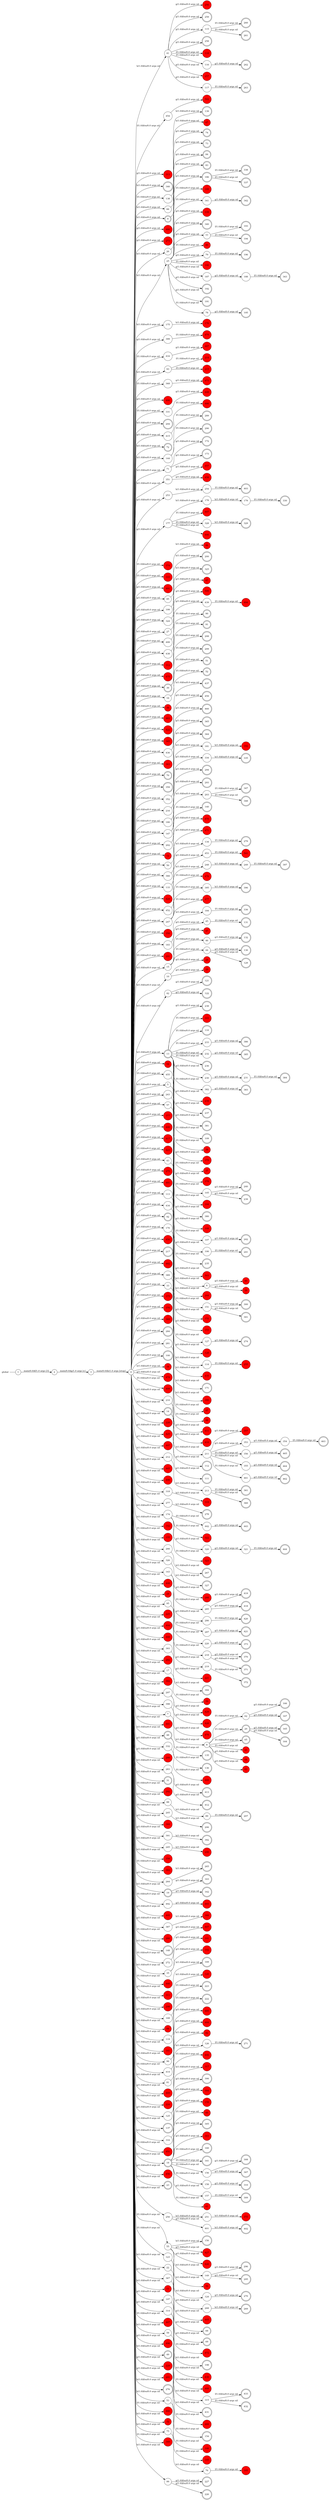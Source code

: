 digraph global {
	rankdir="LR";
	n_0 [label="global", shape="plaintext"];
	n_1 [id="502", shape=circle, label="502", fillcolor="#FF0000FF", style=filled];
	n_2 [id="163", shape=doublecircle, label="163"];
	n_3 [id="288", shape=circle, label="288", fillcolor="#FF0000FF", style=filled];
	n_4 [id="41", shape=circle, label="41"];
	n_5 [id="454", shape=circle, label="454"];
	n_6 [id="154", shape=doublecircle, label="154"];
	n_7 [id="313", shape=circle, label="313", fillcolor="#FF0000FF", style=filled];
	n_8 [id="346", shape=doublecircle, label="346"];
	n_9 [id="244", shape=circle, label="244", fillcolor="#FF0000FF", style=filled];
	n_10 [id="186", shape=doublecircle, label="186"];
	n_11 [id="138", shape=circle, label="138"];
	n_12 [id="227", shape=doublecircle, label="227"];
	n_13 [id="165", shape=doublecircle, label="165"];
	n_14 [id="66", shape=circle, label="66"];
	n_15 [id="9", shape=doublecircle, label="9"];
	n_16 [id="361", shape=doublecircle, label="361"];
	n_17 [id="480", shape=circle, label="480", fillcolor="#FF0000FF", style=filled];
	n_18 [id="263", shape=doublecircle, label="263"];
	n_19 [id="130", shape=doublecircle, label="130"];
	n_20 [id="273", shape=circle, label="273", fillcolor="#FF0000FF", style=filled];
	n_21 [id="26", shape=circle, label="26"];
	n_22 [id="439", shape=circle, label="439"];
	n_23 [id="40", shape=circle, label="40", fillcolor="#FF0000FF", style=filled];
	n_24 [id="231", shape=circle, label="231"];
	n_25 [id="193", shape=doublecircle, label="193"];
	n_26 [id="25", shape=circle, label="25"];
	n_27 [id="390", shape=circle, label="390", fillcolor="#FF0000FF", style=filled];
	n_28 [id="175", shape=circle, label="175"];
	n_29 [id="238", shape=doublecircle, label="238"];
	n_30 [id="399", shape=circle, label="399"];
	n_31 [id="150", shape=doublecircle, label="150"];
	n_32 [id="416", shape=circle, label="416"];
	n_33 [id="289", shape=doublecircle, label="289"];
	n_34 [id="93", shape=circle, label="93"];
	n_35 [id="271", shape=doublecircle, label="271"];
	n_36 [id="189", shape=circle, label="189", fillcolor="#FF0000FF", style=filled];
	n_37 [id="256", shape=circle, label="256", fillcolor="#FF0000FF", style=filled];
	n_38 [id="129", shape=doublecircle, label="129"];
	n_39 [id="368", shape=circle, label="368"];
	n_40 [id="430", shape=circle, label="430", fillcolor="#FF0000FF", style=filled];
	n_41 [id="490", shape=circle, label="490", fillcolor="#FF0000FF", style=filled];
	n_42 [id="203", shape=circle, label="203"];
	n_43 [id="331", shape=circle, label="331"];
	n_44 [id="204", shape=doublecircle, label="204"];
	n_45 [id="178", shape=circle, label="178"];
	n_46 [id="462", shape=doublecircle, label="462"];
	n_47 [id="343", shape=doublecircle, label="343"];
	n_48 [id="90", shape=doublecircle, label="90"];
	n_49 [id="91", shape=doublecircle, label="91"];
	n_50 [id="415", shape=circle, label="415"];
	n_51 [id="306", shape=doublecircle, label="306"];
	n_52 [id="457", shape=circle, label="457", fillcolor="#FF0000FF", style=filled];
	n_53 [id="72", shape=doublecircle, label="72"];
	n_54 [id="402", shape=doublecircle, label="402"];
	n_55 [id="144", shape=circle, label="144"];
	n_56 [id="260", shape=doublecircle, label="260"];
	n_57 [id="198", shape=doublecircle, label="198"];
	n_58 [id="71", shape=circle, label="71"];
	n_59 [id="351", shape=circle, label="351"];
	n_60 [id="327", shape=doublecircle, label="327"];
	n_61 [id="259", shape=doublecircle, label="259"];
	n_62 [id="115", shape=circle, label="115"];
	n_63 [id="285", shape=circle, label="285"];
	n_64 [id="357", shape=circle, label="357", fillcolor="#FF0000FF", style=filled];
	n_65 [id="296", shape=doublecircle, label="296"];
	n_66 [id="370", shape=doublecircle, label="370"];
	n_67 [id="253", shape=circle, label="253"];
	n_68 [id="135", shape=doublecircle, label="135"];
	n_69 [id="464", shape=doublecircle, label="464"];
	n_70 [id="453", shape=circle, label="453"];
	n_71 [id="353", shape=circle, label="353"];
	n_72 [id="177", shape=circle, label="177"];
	n_73 [id="374", shape=circle, label="374", fillcolor="#FF0000FF", style=filled];
	n_74 [id="341", shape=circle, label="341"];
	n_75 [id="241", shape=doublecircle, label="241"];
	n_76 [id="333", shape=circle, label="333", fillcolor="#FF0000FF", style=filled];
	n_77 [id="491", shape=circle, label="491", fillcolor="#FF0000FF", style=filled];
	n_78 [id="45", shape=circle, label="45"];
	n_79 [id="85", shape=circle, label="85"];
	n_80 [id="47", shape=circle, label="47", fillcolor="#FF0000FF", style=filled];
	n_81 [id="411", shape=circle, label="411", fillcolor="#FF0000FF", style=filled];
	n_82 [id="214", shape=circle, label="214", fillcolor="#FF0000FF", style=filled];
	n_83 [id="199", shape=circle, label="199"];
	n_84 [id="294", shape=doublecircle, label="294"];
	n_85 [id="103", shape=circle, label="103", fillcolor="#FF0000FF", style=filled];
	n_86 [id="449", shape=circle, label="449", fillcolor="#FF0000FF", style=filled];
	n_87 [id="110", shape=doublecircle, label="110"];
	n_88 [id="132", shape=doublecircle, label="132"];
	n_89 [id="324", shape=circle, label="324"];
	n_90 [id="321", shape=circle, label="321"];
	n_91 [id="488", shape=circle, label="488", fillcolor="#FF0000FF", style=filled];
	n_92 [id="251", shape=circle, label="251"];
	n_93 [id="27", shape=circle, label="27"];
	n_94 [id="339", shape=circle, label="339", fillcolor="#FF0000FF", style=filled];
	n_95 [id="89", shape=circle, label="89"];
	n_96 [id="76", shape=circle, label="76"];
	n_97 [id="499", shape=circle, label="499"];
	n_98 [id="438", shape=circle, label="438"];
	n_99 [id="304", shape=circle, label="304", fillcolor="#FF0000FF", style=filled];
	n_100 [id="112", shape=doublecircle, label="112"];
	n_101 [id="459", shape=doublecircle, label="459"];
	n_102 [id="312", shape=circle, label="312", fillcolor="#FF0000FF", style=filled];
	n_103 [id="340", shape=doublecircle, label="340"];
	n_104 [id="460", shape=doublecircle, label="460"];
	n_105 [id="475", shape=circle, label="475", fillcolor="#FF0000FF", style=filled];
	n_106 [id="336", shape=doublecircle, label="336"];
	n_107 [id="62", shape=circle, label="62"];
	n_108 [id="30", shape=doublecircle, label="30"];
	n_109 [id="16", shape=circle, label="16"];
	n_110 [id="196", shape=doublecircle, label="196"];
	n_111 [id="463", shape=doublecircle, label="463"];
	n_112 [id="36", shape=circle, label="36", fillcolor="#FF0000FF", style=filled];
	n_113 [id="220", shape=circle, label="220"];
	n_114 [id="483", shape=circle, label="483", fillcolor="#FF0000FF", style=filled];
	n_115 [id="396", shape=doublecircle, label="396"];
	n_116 [id="246", shape=circle, label="246", fillcolor="#FF0000FF", style=filled];
	n_117 [id="233", shape=circle, label="233"];
	n_118 [id="422", shape=circle, label="422", fillcolor="#FF0000FF", style=filled];
	n_119 [id="345", shape=circle, label="345", fillcolor="#FF0000FF", style=filled];
	n_120 [id="436", shape=circle, label="436"];
	n_121 [id="388", shape=circle, label="388", fillcolor="#FF0000FF", style=filled];
	n_122 [id="136", shape=doublecircle, label="136"];
	n_123 [id="84", shape=doublecircle, label="84"];
	n_124 [id="4", shape=circle, label="4"];
	n_125 [id="363", shape=circle, label="363", fillcolor="#FF0000FF", style=filled];
	n_126 [id="232", shape=circle, label="232"];
	n_127 [id="218", shape=circle, label="218"];
	n_128 [id="258", shape=doublecircle, label="258"];
	n_129 [id="386", shape=doublecircle, label="386"];
	n_130 [id="236", shape=doublecircle, label="236"];
	n_131 [id="70", shape=doublecircle, label="70"];
	n_132 [id="315", shape=circle, label="315"];
	n_133 [id="230", shape=circle, label="230"];
	n_134 [id="182", shape=circle, label="182", fillcolor="#FF0000FF", style=filled];
	n_135 [id="269", shape=doublecircle, label="269"];
	n_136 [id="359", shape=doublecircle, label="359"];
	n_137 [id="382", shape=circle, label="382"];
	n_138 [id="352", shape=circle, label="352"];
	n_139 [id="3", shape=circle, label="3"];
	n_140 [id="255", shape=circle, label="255", fillcolor="#FF0000FF", style=filled];
	n_141 [id="216", shape=circle, label="216"];
	n_142 [id="180", shape=circle, label="180"];
	n_143 [id="401", shape=circle, label="401"];
	n_144 [id="147", shape=circle, label="147"];
	n_145 [id="427", shape=circle, label="427", fillcolor="#FF0000FF", style=filled];
	n_146 [id="308", shape=doublecircle, label="308"];
	n_147 [id="202", shape=circle, label="202"];
	n_148 [id="12", shape=circle, label="12", fillcolor="#FF0000FF", style=filled];
	n_149 [id="46", shape=circle, label="46"];
	n_150 [id="426", shape=circle, label="426", fillcolor="#FF0000FF", style=filled];
	n_151 [id="371", shape=doublecircle, label="371"];
	n_152 [id="50", shape=circle, label="50"];
	n_153 [id="342", shape=doublecircle, label="342"];
	n_154 [id="206", shape=doublecircle, label="206"];
	n_155 [id="366", shape=circle, label="366"];
	n_156 [id="442", shape=circle, label="442"];
	n_157 [id="133", shape=circle, label="133"];
	n_158 [id="424", shape=circle, label="424", fillcolor="#FF0000FF", style=filled];
	n_159 [id="322", shape=circle, label="322", fillcolor="#FF0000FF", style=filled];
	n_160 [id="261", shape=doublecircle, label="261"];
	n_161 [id="234", shape=circle, label="234", fillcolor="#FF0000FF", style=filled];
	n_162 [id="452", shape=circle, label="452"];
	n_163 [id="247", shape=circle, label="247"];
	n_164 [id="169", shape=doublecircle, label="169"];
	n_165 [id="356", shape=circle, label="356"];
	n_166 [id="20", shape=doublecircle, label="20"];
	n_167 [id="458", shape=circle, label="458", fillcolor="#FF0000FF", style=filled];
	n_168 [id="350", shape=circle, label="350", fillcolor="#FF0000FF", style=filled];
	n_169 [id="183", shape=circle, label="183"];
	n_170 [id="65", shape=doublecircle, label="65"];
	n_171 [id="146", shape=circle, label="146", fillcolor="#FF0000FF", style=filled];
	n_172 [id="2", shape=circle, label="2"];
	n_173 [id="252", shape=circle, label="252", fillcolor="#FF0000FF", style=filled];
	n_174 [id="77", shape=circle, label="77"];
	n_175 [id="159", shape=circle, label="159", fillcolor="#FF0000FF", style=filled];
	n_176 [id="291", shape=circle, label="291", fillcolor="#FF0000FF", style=filled];
	n_177 [id="60", shape=circle, label="60", fillcolor="#FF0000FF", style=filled];
	n_178 [id="80", shape=circle, label="80", fillcolor="#FF0000FF", style=filled];
	n_179 [id="15", shape=circle, label="15"];
	n_180 [id="79", shape=circle, label="79"];
	n_181 [id="101", shape=circle, label="101", fillcolor="#FF0000FF", style=filled];
	n_182 [id="10", shape=circle, label="10"];
	n_183 [id="42", shape=circle, label="42"];
	n_184 [id="13", shape=doublecircle, label="13"];
	n_185 [id="54", shape=circle, label="54", fillcolor="#FF0000FF", style=filled];
	n_186 [id="279", shape=doublecircle, label="279"];
	n_187 [id="455", shape=circle, label="455"];
	n_188 [id="5", shape=circle, label="5"];
	n_189 [id="243", shape=circle, label="243"];
	n_190 [id="57", shape=circle, label="57"];
	n_191 [id="377", shape=circle, label="377", fillcolor="#FF0000FF", style=filled];
	n_192 [id="145", shape=circle, label="145", fillcolor="#FF0000FF", style=filled];
	n_193 [id="208", shape=doublecircle, label="208"];
	n_194 [id="274", shape=doublecircle, label="274"];
	n_195 [id="176", shape=circle, label="176", fillcolor="#FF0000FF", style=filled];
	n_196 [id="237", shape=doublecircle, label="237"];
	n_197 [id="140", shape=doublecircle, label="140"];
	n_198 [id="240", shape=doublecircle, label="240"];
	n_199 [id="400", shape=circle, label="400", fillcolor="#FF0000FF", style=filled];
	n_200 [id="417", shape=circle, label="417", fillcolor="#FF0000FF", style=filled];
	n_201 [id="335", shape=doublecircle, label="335"];
	n_202 [id="102", shape=circle, label="102", fillcolor="#FF0000FF", style=filled];
	n_203 [id="423", shape=circle, label="423", fillcolor="#FF0000FF", style=filled];
	n_204 [id="21", shape=circle, label="21", fillcolor="#FF0000FF", style=filled];
	n_205 [id="43", shape=circle, label="43"];
	n_206 [id="275", shape=circle, label="275", fillcolor="#FF0000FF", style=filled];
	n_207 [id="419", shape=doublecircle, label="419"];
	n_208 [id="242", shape=doublecircle, label="242"];
	n_209 [id="481", shape=circle, label="481", fillcolor="#FF0000FF", style=filled];
	n_210 [id="131", shape=doublecircle, label="131"];
	n_211 [id="64", shape=circle, label="64", fillcolor="#FF0000FF", style=filled];
	n_212 [id="286", shape=circle, label="286"];
	n_213 [id="338", shape=doublecircle, label="338"];
	n_214 [id="127", shape=circle, label="127"];
	n_215 [id="113", shape=circle, label="113"];
	n_216 [id="434", shape=circle, label="434"];
	n_217 [id="365", shape=doublecircle, label="365"];
	n_218 [id="347", shape=doublecircle, label="347"];
	n_219 [id="92", shape=doublecircle, label="92"];
	n_220 [id="485", shape=circle, label="485", fillcolor="#FF0000FF", style=filled];
	n_221 [id="413", shape=doublecircle, label="413"];
	n_222 [id="310", shape=doublecircle, label="310"];
	n_223 [id="267", shape=doublecircle, label="267"];
	n_224 [id="166", shape=doublecircle, label="166"];
	n_225 [id="39", shape=circle, label="39", fillcolor="#FF0000FF", style=filled];
	n_226 [id="447", shape=circle, label="447", fillcolor="#FF0000FF", style=filled];
	n_227 [id="381", shape=doublecircle, label="381"];
	n_228 [id="170", shape=circle, label="170"];
	n_229 [id="67", shape=circle, label="67", fillcolor="#FF0000FF", style=filled];
	n_230 [id="472", shape=circle, label="472", fillcolor="#FF0000FF", style=filled];
	n_231 [id="450", shape=circle, label="450", fillcolor="#FF0000FF", style=filled];
	n_232 [id="217", shape=doublecircle, label="217"];
	n_233 [id="121", shape=doublecircle, label="121"];
	n_234 [id="482", shape=circle, label="482", fillcolor="#FF0000FF", style=filled];
	n_235 [id="389", shape=circle, label="389"];
	n_236 [id="354", shape=circle, label="354"];
	n_237 [id="407", shape=circle, label="407", fillcolor="#FF0000FF", style=filled];
	n_238 [id="190", shape=circle, label="190", fillcolor="#FF0000FF", style=filled];
	n_239 [id="162", shape=doublecircle, label="162"];
	n_240 [id="33", shape=circle, label="33"];
	n_241 [id="375", shape=circle, label="375", fillcolor="#FF0000FF", style=filled];
	n_242 [id="83", shape=doublecircle, label="83"];
	n_243 [id="435", shape=circle, label="435", fillcolor="#FF0000FF", style=filled];
	n_244 [id="223", shape=doublecircle, label="223"];
	n_245 [id="97", shape=circle, label="97", fillcolor="#FF0000FF", style=filled];
	n_246 [id="376", shape=circle, label="376", fillcolor="#FF0000FF", style=filled];
	n_247 [id="369", shape=circle, label="369", fillcolor="#FF0000FF", style=filled];
	n_248 [id="219", shape=circle, label="219"];
	n_249 [id="195", shape=doublecircle, label="195"];
	n_250 [id="109", shape=doublecircle, label="109"];
	n_251 [id="82", shape=circle, label="82", fillcolor="#FF0000FF", style=filled];
	n_252 [id="360", shape=doublecircle, label="360"];
	n_253 [id="284", shape=doublecircle, label="284"];
	n_254 [id="281", shape=circle, label="281"];
	n_255 [id="114", shape=circle, label="114"];
	n_256 [id="100", shape=doublecircle, label="100"];
	n_257 [id="34", shape=circle, label="34", fillcolor="#FF0000FF", style=filled];
	n_258 [id="474", shape=circle, label="474", fillcolor="#FF0000FF", style=filled];
	n_259 [id="409", shape=circle, label="409", fillcolor="#FF0000FF", style=filled];
	n_260 [id="51", shape=doublecircle, label="51"];
	n_261 [id="305", shape=doublecircle, label="305"];
	n_262 [id="210", shape=circle, label="210"];
	n_263 [id="14", shape=doublecircle, label="14"];
	n_264 [id="28", shape=circle, label="28", fillcolor="#FF0000FF", style=filled];
	n_265 [id="228", shape=circle, label="228", fillcolor="#FF0000FF", style=filled];
	n_266 [id="118", shape=circle, label="118", fillcolor="#FF0000FF", style=filled];
	n_267 [id="425", shape=circle, label="425", fillcolor="#FF0000FF", style=filled];
	n_268 [id="181", shape=circle, label="181"];
	n_269 [id="355", shape=circle, label="355"];
	n_270 [id="497", shape=circle, label="497", fillcolor="#FF0000FF", style=filled];
	n_271 [id="212", shape=circle, label="212"];
	n_272 [id="445", shape=circle, label="445", fillcolor="#FF0000FF", style=filled];
	n_273 [id="394", shape=doublecircle, label="394"];
	n_274 [id="500", shape=circle, label="500", fillcolor="#FF0000FF", style=filled];
	n_275 [id="498", shape=circle, label="498", fillcolor="#FF0000FF", style=filled];
	n_276 [id="318", shape=circle, label="318"];
	n_277 [id="120", shape=circle, label="120", fillcolor="#FF0000FF", style=filled];
	n_278 [id="412", shape=doublecircle, label="412"];
	n_279 [id="277", shape=circle, label="277"];
	n_280 [id="328", shape=circle, label="328"];
	n_281 [id="174", shape=circle, label="174"];
	n_282 [id="142", shape=circle, label="142", fillcolor="#FF0000FF", style=filled];
	n_283 [id="155", shape=circle, label="155", fillcolor="#FF0000FF", style=filled];
	n_284 [id="126", shape=circle, label="126"];
	n_285 [id="329", shape=doublecircle, label="329"];
	n_286 [id="320", shape=circle, label="320"];
	n_287 [id="303", shape=circle, label="303", fillcolor="#FF0000FF", style=filled];
	n_288 [id="266", shape=circle, label="266"];
	n_289 [id="444", shape=doublecircle, label="444"];
	n_290 [id="385", shape=doublecircle, label="385"];
	n_291 [id="326", shape=circle, label="326"];
	n_292 [id="325", shape=doublecircle, label="325"];
	n_293 [id="38", shape=circle, label="38", fillcolor="#FF0000FF", style=filled];
	n_294 [id="429", shape=circle, label="429", fillcolor="#FF0000FF", style=filled];
	n_295 [id="164", shape=doublecircle, label="164"];
	n_296 [id="139", shape=doublecircle, label="139"];
	n_297 [id="379", shape=circle, label="379", fillcolor="#FF0000FF", style=filled];
	n_298 [id="68", shape=doublecircle, label="68"];
	n_299 [id="222", shape=doublecircle, label="222"];
	n_300 [id="124", shape=circle, label="124"];
	n_301 [id="63", shape=circle, label="63", fillcolor="#FF0000FF", style=filled];
	n_302 [id="309", shape=doublecircle, label="309"];
	n_303 [id="185", shape=circle, label="185", fillcolor="#FF0000FF", style=filled];
	n_304 [id="86", shape=circle, label="86", fillcolor="#FF0000FF", style=filled];
	n_305 [id="295", shape=doublecircle, label="295"];
	n_306 [id="143", shape=circle, label="143"];
	n_307 [id="111", shape=doublecircle, label="111"];
	n_308 [id="8", shape=circle, label="8"];
	n_309 [id="408", shape=circle, label="408", fillcolor="#FF0000FF", style=filled];
	n_310 [id="239", shape=doublecircle, label="239"];
	n_311 [id="179", shape=circle, label="179"];
	n_312 [id="74", shape=doublecircle, label="74"];
	n_313 [id="248", shape=circle, label="248"];
	n_314 [id="37", shape=circle, label="37", fillcolor="#FF0000FF", style=filled];
	n_315 [id="24", shape=circle, label="24", fillcolor="#FF0000FF", style=filled];
	n_316 [id="95", shape=circle, label="95"];
	n_317 [id="225", shape=circle, label="225", fillcolor="#FF0000FF", style=filled];
	n_318 [id="404", shape=circle, label="404", fillcolor="#FF0000FF", style=filled];
	n_319 [id="468", shape=circle, label="468", fillcolor="#FF0000FF", style=filled];
	n_320 [id="172", shape=doublecircle, label="172"];
	n_321 [id="134", shape=circle, label="134"];
	n_322 [id="470", shape=circle, label="470", fillcolor="#FF0000FF", style=filled];
	n_323 [id="52", shape=doublecircle, label="52"];
	n_324 [id="503", shape=circle, label="503", fillcolor="#FF0000FF", style=filled];
	n_325 [id="476", shape=circle, label="476", fillcolor="#FF0000FF", style=filled];
	n_326 [id="393", shape=circle, label="393"];
	n_327 [id="307", shape=doublecircle, label="307"];
	n_328 [id="448", shape=circle, label="448", fillcolor="#FF0000FF", style=filled];
	n_329 [id="173", shape=doublecircle, label="173"];
	n_330 [id="282", shape=circle, label="282", fillcolor="#FF0000FF", style=filled];
	n_331 [id="17", shape=circle, label="17"];
	n_332 [id="1", shape=circle, label="1"];
	n_0 -> n_332 [arrowhead=none];
	n_333 [id="395", shape=circle, label="395"];
	n_334 [id="330", shape=doublecircle, label="330"];
	n_335 [id="268", shape=circle, label="268"];
	n_336 [id="302", shape=circle, label="302", fillcolor="#FF0000FF", style=filled];
	n_337 [id="290", shape=doublecircle, label="290"];
	n_338 [id="378", shape=circle, label="378", fillcolor="#FF0000FF", style=filled];
	n_339 [id="364", shape=doublecircle, label="364"];
	n_340 [id="297", shape=circle, label="297"];
	n_341 [id="105", shape=circle, label="105"];
	n_342 [id="398", shape=circle, label="398"];
	n_343 [id="98", shape=circle, label="98", fillcolor="#FF0000FF", style=filled];
	n_344 [id="7", shape=circle, label="7"];
	n_345 [id="441", shape=circle, label="441", fillcolor="#FF0000FF", style=filled];
	n_346 [id="348", shape=doublecircle, label="348"];
	n_347 [id="287", shape=circle, label="287"];
	n_348 [id="334", shape=circle, label="334"];
	n_349 [id="323", shape=circle, label="323", fillcolor="#FF0000FF", style=filled];
	n_350 [id="501", shape=circle, label="501", fillcolor="#FF0000FF", style=filled];
	n_351 [id="48", shape=doublecircle, label="48"];
	n_352 [id="405", shape=circle, label="405", fillcolor="#FF0000FF", style=filled];
	n_353 [id="332", shape=circle, label="332"];
	n_354 [id="262", shape=doublecircle, label="262"];
	n_355 [id="299", shape=circle, label="299", fillcolor="#FF0000FF", style=filled];
	n_356 [id="437", shape=doublecircle, label="437"];
	n_357 [id="283", shape=circle, label="283"];
	n_358 [id="31", shape=doublecircle, label="31"];
	n_359 [id="300", shape=doublecircle, label="300"];
	n_360 [id="265", shape=doublecircle, label="265"];
	n_361 [id="207", shape=doublecircle, label="207"];
	n_362 [id="292", shape=circle, label="292", fillcolor="#FF0000FF", style=filled];
	n_363 [id="249", shape=circle, label="249"];
	n_364 [id="88", shape=circle, label="88"];
	n_365 [id="205", shape=circle, label="205"];
	n_366 [id="344", shape=circle, label="344", fillcolor="#FF0000FF", style=filled];
	n_367 [id="484", shape=circle, label="484", fillcolor="#FF0000FF", style=filled];
	n_368 [id="391", shape=circle, label="391"];
	n_369 [id="116", shape=circle, label="116"];
	n_370 [id="213", shape=circle, label="213"];
	n_371 [id="373", shape=doublecircle, label="373"];
	n_372 [id="461", shape=circle, label="461"];
	n_373 [id="245", shape=circle, label="245"];
	n_374 [id="358", shape=circle, label="358", fillcolor="#FF0000FF", style=filled];
	n_375 [id="167", shape=doublecircle, label="167"];
	n_376 [id="73", shape=doublecircle, label="73"];
	n_377 [id="362", shape=circle, label="362", fillcolor="#FF0000FF", style=filled];
	n_378 [id="428", shape=circle, label="428", fillcolor="#FF0000FF", style=filled];
	n_379 [id="264", shape=circle, label="264"];
	n_380 [id="403", shape=doublecircle, label="403"];
	n_381 [id="187", shape=circle, label="187"];
	n_382 [id="104", shape=circle, label="104", fillcolor="#FF0000FF", style=filled];
	n_383 [id="192", shape=doublecircle, label="192"];
	n_384 [id="421", shape=doublecircle, label="421"];
	n_385 [id="19", shape=doublecircle, label="19"];
	n_386 [id="492", shape=circle, label="492"];
	n_387 [id="160", shape=doublecircle, label="160"];
	n_388 [id="495", shape=circle, label="495", fillcolor="#FF0000FF", style=filled];
	n_389 [id="433", shape=doublecircle, label="433"];
	n_390 [id="387", shape=circle, label="387"];
	n_391 [id="280", shape=circle, label="280", fillcolor="#FF0000FF", style=filled];
	n_392 [id="148", shape=doublecircle, label="148"];
	n_393 [id="272", shape=circle, label="272"];
	n_394 [id="6", shape=circle, label="6"];
	n_395 [id="478", shape=circle, label="478", fillcolor="#FF0000FF", style=filled];
	n_396 [id="35", shape=circle, label="35"];
	n_397 [id="440", shape=circle, label="440", fillcolor="#FF0000FF", style=filled];
	n_398 [id="431", shape=doublecircle, label="431"];
	n_399 [id="380", shape=doublecircle, label="380"];
	n_400 [id="311", shape=circle, label="311", fillcolor="#FF0000FF", style=filled];
	n_401 [id="298", shape=circle, label="298", fillcolor="#FF0000FF", style=filled];
	n_402 [id="215", shape=circle, label="215", fillcolor="#FF0000FF", style=filled];
	n_403 [id="479", shape=circle, label="479", fillcolor="#FF0000FF", style=filled];
	n_404 [id="384", shape=doublecircle, label="384"];
	n_405 [id="168", shape=circle, label="168"];
	n_406 [id="94", shape=circle, label="94", fillcolor="#FF0000FF", style=filled];
	n_407 [id="487", shape=circle, label="487", fillcolor="#FF0000FF", style=filled];
	n_408 [id="69", shape=doublecircle, label="69"];
	n_409 [id="59", shape=circle, label="59", fillcolor="#FF0000FF", style=filled];
	n_410 [id="221", shape=circle, label="221", fillcolor="#FF0000FF", style=filled];
	n_411 [id="161", shape=doublecircle, label="161"];
	n_412 [id="119", shape=circle, label="119"];
	n_413 [id="184", shape=circle, label="184"];
	n_414 [id="392", shape=doublecircle, label="392"];
	n_415 [id="254", shape=circle, label="254"];
	n_416 [id="141", shape=circle, label="141", fillcolor="#FF0000FF", style=filled];
	n_417 [id="156", shape=circle, label="156"];
	n_418 [id="194", shape=doublecircle, label="194"];
	n_419 [id="96", shape=circle, label="96"];
	n_420 [id="414", shape=circle, label="414"];
	n_421 [id="432", shape=doublecircle, label="432"];
	n_422 [id="257", shape=circle, label="257", fillcolor="#FF0000FF", style=filled];
	n_423 [id="81", shape=circle, label="81"];
	n_424 [id="87", shape=circle, label="87", fillcolor="#FF0000FF", style=filled];
	n_425 [id="301", shape=doublecircle, label="301"];
	n_426 [id="469", shape=circle, label="469", fillcolor="#FF0000FF", style=filled];
	n_427 [id="278", shape=doublecircle, label="278"];
	n_428 [id="117", shape=circle, label="117"];
	n_429 [id="224", shape=circle, label="224", fillcolor="#FF0000FF", style=filled];
	n_430 [id="209", shape=doublecircle, label="209"];
	n_431 [id="125", shape=circle, label="125"];
	n_432 [id="418", shape=doublecircle, label="418"];
	n_433 [id="137", shape=doublecircle, label="137"];
	n_434 [id="316", shape=circle, label="316"];
	n_435 [id="191", shape=doublecircle, label="191"];
	n_436 [id="451", shape=circle, label="451", fillcolor="#FF0000FF", style=filled];
	n_437 [id="18", shape=doublecircle, label="18"];
	n_438 [id="446", shape=circle, label="446", fillcolor="#FF0000FF", style=filled];
	n_439 [id="108", shape=circle, label="108", fillcolor="#FF0000FF", style=filled];
	n_440 [id="456", shape=circle, label="456", fillcolor="#FF0000FF", style=filled];
	n_441 [id="188", shape=circle, label="188"];
	n_442 [id="23", shape=doublecircle, label="23"];
	n_443 [id="270", shape=doublecircle, label="270"];
	n_444 [id="250", shape=circle, label="250"];
	n_445 [id="372", shape=doublecircle, label="372"];
	n_446 [id="317", shape=circle, label="317", fillcolor="#FF0000FF", style=filled];
	n_447 [id="55", shape=circle, label="55"];
	n_448 [id="123", shape=circle, label="123"];
	n_449 [id="319", shape=circle, label="319", fillcolor="#FF0000FF", style=filled];
	n_450 [id="22", shape=circle, label="22"];
	n_451 [id="367", shape=circle, label="367"];
	n_452 [id="493", shape=circle, label="493", fillcolor="#FF0000FF", style=filled];
	n_453 [id="397", shape=doublecircle, label="397"];
	n_454 [id="11", shape=circle, label="11", fillcolor="#FF0000FF", style=filled];
	n_455 [id="107", shape=circle, label="107"];
	n_456 [id="489", shape=circle, label="489", fillcolor="#FF0000FF", style=filled];
	n_457 [id="197", shape=circle, label="197"];
	n_458 [id="78", shape=circle, label="78"];
	n_459 [id="473", shape=circle, label="473", fillcolor="#FF0000FF", style=filled];
	n_460 [id="314", shape=circle, label="314"];
	n_461 [id="149", shape=circle, label="149"];
	n_462 [id="211", shape=circle, label="211"];
	n_463 [id="128", shape=circle, label="128", fillcolor="#FF0000FF", style=filled];
	n_464 [id="467", shape=circle, label="467", fillcolor="#FF0000FF", style=filled];
	n_465 [id="443", shape=doublecircle, label="443"];
	n_466 [id="293", shape=doublecircle, label="293"];
	n_467 [id="122", shape=doublecircle, label="122"];
	n_468 [id="158", shape=circle, label="158"];
	n_469 [id="151", shape=circle, label="151"];
	n_470 [id="58", shape=circle, label="58"];
	n_471 [id="106", shape=circle, label="106"];
	n_472 [id="496", shape=circle, label="496", fillcolor="#FF0000FF", style=filled];
	n_473 [id="49", shape=doublecircle, label="49"];
	n_474 [id="410", shape=circle, label="410", fillcolor="#FF0000FF", style=filled];
	n_475 [id="44", shape=circle, label="44"];
	n_476 [id="229", shape=circle, label="229", fillcolor="#FF0000FF", style=filled];
	n_477 [id="383", shape=doublecircle, label="383"];
	n_478 [id="201", shape=circle, label="201", fillcolor="#FF0000FF", style=filled];
	n_479 [id="171", shape=doublecircle, label="171"];
	n_480 [id="152", shape=circle, label="152", fillcolor="#FF0000FF", style=filled];
	n_481 [id="406", shape=circle, label="406", fillcolor="#FF0000FF", style=filled];
	n_482 [id="420", shape=doublecircle, label="420"];
	n_483 [id="276", shape=doublecircle, label="276"];
	n_484 [id="53", shape=circle, label="53"];
	n_485 [id="337", shape=doublecircle, label="337"];
	n_486 [id="200", shape=doublecircle, label="200"];
	n_487 [id="466", shape=circle, label="466", fillcolor="#FF0000FF", style=filled];
	n_488 [id="32", shape=circle, label="32", fillcolor="#FF0000FF", style=filled];
	n_489 [id="465", shape=doublecircle, label="465"];
	n_490 [id="75", shape=circle, label="75"];
	n_491 [id="494", shape=circle, label="494", fillcolor="#FF0000FF", style=filled];
	n_492 [id="157", shape=circle, label="157"];
	n_493 [id="349", shape=circle, label="349", fillcolor="#FF0000FF", style=filled];
	n_494 [id="477", shape=circle, label="477", fillcolor="#FF0000FF", style=filled];
	n_495 [id="153", shape=circle, label="153", fillcolor="#FF0000FF", style=filled];
	n_496 [id="99", shape=circle, label="99"];
	n_497 [id="61", shape=circle, label="61", fillcolor="#FF0000FF", style=filled];
	n_498 [id="56", shape=circle, label="56", fillcolor="#FF0000FF", style=filled];
	n_499 [id="471", shape=circle, label="471", fillcolor="#FF0000FF", style=filled];
	n_500 [id="29", shape=circle, label="29", fillcolor="#FF0000FF", style=filled];
	n_501 [id="486", shape=circle, label="486", fillcolor="#FF0000FF", style=filled];
	n_502 [id="235", shape=doublecircle, label="235"];
	n_503 [id="226", shape=doublecircle, label="226"];

	n_124 -> n_355 [id="[$e|297]", label="g/1.0Δfoo/0.0 args nil"];
	n_183 -> n_233 [id="[$e|119]", label="g/1.0Δfoo/0.0 args nil"];
	n_124 -> n_326 [id="[$e|391]", label="g/1.0Δfoo/0.0 args nil"];
	n_316 -> n_248 [id="[$e|217]", label="g/1.0Δfoo/0.0 args nil"];
	n_58 -> n_329 [id="[$e|171]", label="g/1.0Δfoo/0.0 args nil"];
	n_124 -> n_319 [id="[$e|466]", label="g/1.0Δfoo/0.0 args nil"];
	n_4 -> n_369 [id="[$e|114]", label="f/1.0Δfoo/0.0 args nil"];
	n_182 -> n_500 [id="[$e|27]", label="g/1.0Δfoo/0.0 args nil"];
	n_184 -> n_126 [id="[$e|230]", label="f/1.0Δfoo/0.0 args nil"];
	n_124 -> n_478 [id="[$e|199]", label="g/1.0Δfoo/0.0 args nil"];
	n_26 -> n_180 [id="[$e|77]", label="g/1.0Δfoo/0.0 args nil"];
	n_98 -> n_22 [id="[$e|437]", label="g/1.0Δfoo/0.0 args nil"];
	n_124 -> n_203 [id="[$e|421]", label="f/1.0Δfoo/0.0 args nil"];
	n_124 -> n_390 [id="[$e|385]", label="g/1.0Δfoo/0.0 args nil"];
	n_469 -> n_359 [id="[$e|298]", label="g/1.0Δfoo/0.0 args nil"];
	n_124 -> n_340 [id="[$e|295]", label="f/1.0Δfoo/0.0 args nil"];
	n_92 -> n_173 [id="[$e|250]", label="h/1.0Δfoo/0.0 args nil"];
	n_268 -> n_134 [id="[$e|180]", label="h/1.0Δfoo/0.0 args nil"];
	n_124 -> n_14 [id="[$e|64]", label="h/1.0Δfoo/0.0 args nil"];
	n_22 -> n_491 [id="[$e|492]", label="f/1.0Δfoo/0.0 args nil"];
	n_124 -> n_241 [id="[$e|373]", label="f/1.0Δfoo/0.0 args nil"];
	n_420 -> n_220 [id="[$e|483]", label="g/1.0Δfoo/0.0 args nil"];
	n_124 -> n_393 [id="[$e|270]", label="f/1.0Δfoo/0.0 args nil"];
	n_107 -> n_224 [id="[$e|164]", label="g/1.0Δfoo/0.0 args nil"];
	n_385 -> n_239 [id="[$e|160]", label="g/1.0Δfoo/0.0 args nil"];
	n_124 -> n_440 [id="[$e|454]", label="g/1.0Δfoo/0.0 args nil"];
	n_124 -> n_206 [id="[$e|273]", label="h/1.0Δfoo/0.0 args nil"];
	n_124 -> n_423 [id="[$e|79]", label="h/1.0Δfoo/0.0 args nil"];
	n_364 -> n_95 [id="[$e|87]", label="h/1.0Δfoo/0.0 args nil"];
	n_437 -> n_177 [id="[$e|58]", label="f/1.0Δfoo/0.0 args nil"];
	n_179 -> n_149 [id="[$e|44]", label="f/1.0Δfoo/0.0 args nil"];
	n_190 -> n_469 [id="[$e|149]", label="f/1.0Δfoo/0.0 args nil"];
	n_124 -> n_342 [id="[$e|396]", label="f/1.0Δfoo/0.0 args nil"];
	n_124 -> n_182 [id="[$e|8]", label="h/1.0Δfoo/0.0 args nil"];
	n_124 -> n_254 [id="[$e|279]", label="h/1.0Δfoo/0.0 args nil"];
	n_124 -> n_396 [id="[$e|33]", label="h/1.0Δfoo/0.0 args nil"];
	n_127 -> n_151 [id="[$e|369]", label="g/1.0Δfoo/0.0 args nil"];
	n_214 -> n_194 [id="[$e|272]", label="g/1.0Δfoo/0.0 args nil"];
	n_124 -> n_473 [id="[$e|47]", label="h/1.0Δfoo/0.0 args nil"];
	n_306 -> n_3 [id="[$e|286]", label="g/1.0Δfoo/0.0 args nil"];
	n_124 -> n_7 [id="[$e|311]", label="g/1.0Δfoo/0.0 args nil"];
	n_460 -> n_40 [id="[$e|428]", label="h/1.0Δfoo/0.0 args nil"];
	n_184 -> n_293 [id="[$e|36]", label="f/1.0Δfoo/0.0 args nil"];
	n_124 -> n_353 [id="[$e|330]", label="g/1.0Δfoo/0.0 args nil"];
	n_419 -> n_244 [id="[$e|221]", label="f/1.0Δfoo/0.0 args nil"];
	n_124 -> n_316 [id="[$e|93]", label="h/1.0Δfoo/0.0 args nil"];
	n_262 -> n_462 [id="[$e|209]", label="h/1.0Δfoo/0.0 args nil"];
	n_183 -> n_467 [id="[$e|120]", label="g/1.0Δfoo/0.0 args nil"];
	n_124 -> n_131 [id="[$e|68]", label="h/1.0Δfoo/0.0 args nil"];
	n_124 -> n_246 [id="[$e|374]", label="g/1.0Δfoo/0.0 args nil"];
	n_281 -> n_159 [id="[$e|320]", label="f/1.0Δfoo/0.0 args nil"];
	n_32 -> n_407 [id="[$e|485]", label="g/1.0Δfoo/0.0 args nil"];
	n_72 -> n_45 [id="[$e|176]", label="h/1.0Δfoo/0.0 args nil"];
	n_236 -> n_111 [id="[$e|461]", label="f/1.0Δfoo/0.0 args nil"];
	n_124 -> n_364 [id="[$e|86]", label="h/1.0Δfoo/0.0 args nil"];
	n_255 -> n_140 [id="[$e|253]", label="f/1.0Δfoo/0.0 args nil"];
	n_184 -> n_502 [id="[$e|233]", label="f/1.0Δfoo/0.0 args nil"];
	n_428 -> n_18 [id="[$e|261]", label="f/1.0Δfoo/0.0 args nil"];
	n_448 -> n_352 [id="[$e|403]", label="g/1.0Δfoo/0.0 args nil"];
	n_124 -> n_231 [id="[$e|448]", label="f/1.0Δfoo/0.0 args nil"];
	n_179 -> n_78 [id="[$e|43]", label="g/1.0Δfoo/0.0 args nil"];
	n_72 -> n_438 [id="[$e|444]", label="f/1.0Δfoo/0.0 args nil"];
	n_308 -> n_301 [id="[$e|61]", label="g/1.0Δfoo/0.0 args nil"];
	n_124 -> n_275 [id="[$e|496]", label="g/1.0Δfoo/0.0 args nil"];
	n_124 -> n_345 [id="[$e|439]", label="f/1.0Δfoo/0.0 args nil"];
	n_326 -> n_273 [id="[$e|392]", label="h/1.0Δfoo/0.0 args nil"];
	n_444 -> n_92 [id="[$e|249]", label="h/1.0Δfoo/0.0 args nil"];
	n_462 -> n_71 [id="[$e|351]", label="g/1.0Δfoo/0.0 args nil"];
	n_437 -> n_287 [id="[$e|301]", label="g/1.0Δfoo/0.0 args nil"];
	n_393 -> n_237 [id="[$e|405]", label="g/1.0Δfoo/0.0 args nil"];
	n_331 -> n_409 [id="[$e|57]", label="f/1.0Δfoo/0.0 args nil"];
	n_124 -> n_366 [id="[$e|342]", label="g/1.0Δfoo/0.0 args nil"];
	n_124 -> n_358 [id="[$e|29]", label="h/1.0Δfoo/0.0 args nil"];
	n_335 -> n_135 [id="[$e|267]", label="h/1.0Δfoo/0.0 args nil"];
	n_26 -> n_381 [id="[$e|185]", label="g/1.0Δfoo/0.0 args nil"];
	n_15 -> n_376 [id="[$e|71]", label="g/1.0Δfoo/0.0 args nil"];
	n_281 -> n_156 [id="[$e|440]", label="f/1.0Δfoo/0.0 args nil"];
	n_124 -> n_437 [id="[$e|16]", label="h/1.0Δfoo/0.0 args nil"];
	n_124 -> n_152 [id="[$e|48]", label="h/1.0Δfoo/0.0 args nil"];
	n_124 -> n_420 [id="[$e|412]", label="f/1.0Δfoo/0.0 args nil"];
	n_306 -> n_212 [id="[$e|284]", label="g/1.0Δfoo/0.0 args nil"];
	n_59 -> n_167 [id="[$e|456]", label="g/1.0Δfoo/0.0 args nil"];
	n_124 -> n_283 [id="[$e|153]", label="f/1.0Δfoo/0.0 args nil"];
	n_108 -> n_48 [id="[$e|88]", label="f/1.0Δfoo/0.0 args nil"];
	n_63 -> n_432 [id="[$e|416]", label="g/1.0Δfoo/0.0 args nil"];
	n_451 -> n_230 [id="[$e|470]", label="f/1.0Δfoo/0.0 args nil"];
	n_124 -> n_351 [id="[$e|46]", label="h/1.0Δfoo/0.0 args nil"];
	n_124 -> n_232 [id="[$e|215]", label="h/1.0Δfoo/0.0 args nil"];
	n_174 -> n_418 [id="[$e|192]", label="f/1.0Δfoo/0.0 args nil"];
	n_147 -> n_42 [id="[$e|201]", label="h/1.0Δfoo/0.0 args nil"];
	n_180 -> n_110 [id="[$e|194]", label="f/1.0Δfoo/0.0 args nil"];
	n_184 -> n_341 [id="[$e|103]", label="f/1.0Δfoo/0.0 args nil"];
	n_124 -> n_416 [id="[$e|139]", label="h/1.0Δfoo/0.0 args nil"];
	n_455 -> n_208 [id="[$e|240]", label="g/1.0Δfoo/0.0 args nil"];
	n_124 -> n_215 [id="[$e|111]", label="h/1.0Δfoo/0.0 args nil"];
	n_124 -> n_76 [id="[$e|331]", label="f/1.0Δfoo/0.0 args nil"];
	n_437 -> n_497 [id="[$e|59]", label="f/1.0Δfoo/0.0 args nil"];
	n_184 -> n_297 [id="[$e|377]", label="g/1.0Δfoo/0.0 args nil"];
	n_162 -> n_70 [id="[$e|451]", label="g/1.0Δfoo/0.0 args nil"];
	n_50 -> n_501 [id="[$e|484]", label="f/1.0Δfoo/0.0 args nil"];
	n_316 -> n_127 [id="[$e|216]", label="f/1.0Δfoo/0.0 args nil"];
	n_468 -> n_222 [id="[$e|308]", label="g/1.0Δfoo/0.0 args nil"];
	n_133 -> n_24 [id="[$e|229]", label="g/1.0Δfoo/0.0 args nil"];
	n_357 -> n_278 [id="[$e|410]", label="g/1.0Δfoo/0.0 args nil"];
	n_124 -> n_8 [id="[$e|344]", label="h/1.0Δfoo/0.0 args nil"];
	n_4 -> n_422 [id="[$e|255]", label="g/1.0Δfoo/0.0 args nil"];
	n_58 -> n_320 [id="[$e|170]", label="g/1.0Δfoo/0.0 args nil"];
	n_155 -> n_322 [id="[$e|468]", label="g/1.0Δfoo/0.0 args nil"];
	n_280 -> n_285 [id="[$e|327]", label="h/1.0Δfoo/0.0 args nil"];
	n_95 -> n_361 [id="[$e|205]", label="f/1.0Δfoo/0.0 args nil"];
	n_143 -> n_54 [id="[$e|400]", label="h/1.0Δfoo/0.0 args nil"];
	n_70 -> n_350 [id="[$e|499]", label="f/1.0Δfoo/0.0 args nil"];
	n_34 -> n_402 [id="[$e|213]", label="f/1.0Δfoo/0.0 args nil"];
	n_4 -> n_62 [id="[$e|113]", label="g/1.0Δfoo/0.0 args nil"];
	n_79 -> n_304 [id="[$e|84]", label="h/1.0Δfoo/0.0 args nil"];
	n_187 -> n_324 [id="[$e|501]", label="g/1.0Δfoo/0.0 args nil"];
	n_26 -> n_10 [id="[$e|184]", label="g/1.0Δfoo/0.0 args nil"];
	n_10 -> n_485 [id="[$e|335]", label="f/1.0Δfoo/0.0 args nil"];
	n_124 -> n_472 [id="[$e|494]", label="g/1.0Δfoo/0.0 args nil"];
	n_124 -> n_98 [id="[$e|436]", label="g/1.0Δfoo/0.0 args nil"];
	n_184 -> n_137 [id="[$e|380]", label="f/1.0Δfoo/0.0 args nil"];
	n_124 -> n_262 [id="[$e|208]", label="h/1.0Δfoo/0.0 args nil"];
	n_124 -> n_336 [id="[$e|300]", label="f/1.0Δfoo/0.0 args nil"];
	n_124 -> n_219 [id="[$e|90]", label="h/1.0Δfoo/0.0 args nil"];
	n_124 -> n_484 [id="[$e|51]", label="h/1.0Δfoo/0.0 args nil"];
	n_447 -> n_150 [id="[$e|424]", label="g/1.0Δfoo/0.0 args nil"];
	n_124 -> n_487 [id="[$e|464]", label="f/1.0Δfoo/0.0 args nil"];
	n_42 -> n_346 [id="[$e|346]", label="f/1.0Δfoo/0.0 args nil"];
	n_124 -> n_43 [id="[$e|329]", label="f/1.0Δfoo/0.0 args nil"];
	n_419 -> n_299 [id="[$e|220]", label="f/1.0Δfoo/0.0 args nil"];
	n_179 -> n_475 [id="[$e|42]", label="f/1.0Δfoo/0.0 args nil"];
	n_124 -> n_235 [id="[$e|387]", label="g/1.0Δfoo/0.0 args nil"];
	n_124 -> n_77 [id="[$e|489]", label="g/1.0Δfoo/0.0 args nil"];
	n_437 -> n_468 [id="[$e|156]", label="f/1.0Δfoo/0.0 args nil"];
	n_124 -> n_330 [id="[$e|280]", label="h/1.0Δfoo/0.0 args nil"];
	n_4 -> n_428 [id="[$e|115]", label="g/1.0Δfoo/0.0 args nil"];
	n_124 -> n_144 [id="[$e|145]", label="h/1.0Δfoo/0.0 args nil"];
	n_412 -> n_277 [id="[$e|118]", label="h/1.0Δfoo/0.0 args nil"];
	n_26 -> n_178 [id="[$e|78]", label="f/1.0Δfoo/0.0 args nil"];
	n_124 -> n_451 [id="[$e|365]", label="g/1.0Δfoo/0.0 args nil"];
	n_184 -> n_314 [id="[$e|35]", label="f/1.0Δfoo/0.0 args nil"];
	n_165 -> n_489 [id="[$e|463]", label="g/1.0Δfoo/0.0 args nil"];
	n_189 -> n_9 [id="[$e|242]", label="h/1.0Δfoo/0.0 args nil"];
	n_460 -> n_91 [id="[$e|486]", label="f/1.0Δfoo/0.0 args nil"];
	n_107 -> n_375 [id="[$e|165]", label="g/1.0Δfoo/0.0 args nil"];
	n_124 -> n_450 [id="[$e|20]", label="h/1.0Δfoo/0.0 args nil"];
	n_124 -> n_496 [id="[$e|97]", label="h/1.0Δfoo/0.0 args nil"];
	n_394 -> n_225 [id="[$e|37]", label="g/1.0Δfoo/0.0 args nil"];
	n_492 -> n_302 [id="[$e|307]", label="f/1.0Δfoo/0.0 args nil"];
	n_124 -> n_55 [id="[$e|142]", label="h/1.0Δfoo/0.0 args nil"];
	n_184 -> n_471 [id="[$e|104]", label="g/1.0Δfoo/0.0 args nil"];
	n_341 -> n_198 [id="[$e|238]", label="g/1.0Δfoo/0.0 args nil"];
	n_124 -> n_108 [id="[$e|28]", label="h/1.0Δfoo/0.0 args nil"];
	n_124 -> n_11 [id="[$e|136]", label="f/1.0Δfoo/0.0 args nil"];
	n_368 -> n_414 [id="[$e|390]", label="h/1.0Δfoo/0.0 args nil"];
	n_124 -> n_464 [id="[$e|465]", label="f/1.0Δfoo/0.0 args nil"];
	n_62 -> n_160 [id="[$e|259]", label="f/1.0Δfoo/0.0 args nil"];
	n_124 -> n_185 [id="[$e|52]", label="h/1.0Δfoo/0.0 args nil"];
	n_124 -> n_406 [id="[$e|92]", label="h/1.0Δfoo/0.0 args nil"];
	n_71 -> n_236 [id="[$e|352]", label="g/1.0Δfoo/0.0 args nil"];
	n_124 -> n_309 [id="[$e|406]", label="f/1.0Δfoo/0.0 args nil"];
	n_124 -> n_318 [id="[$e|402]", label="g/1.0Δfoo/0.0 args nil"];
	n_184 -> n_29 [id="[$e|236]", label="g/1.0Δfoo/0.0 args nil"];
	n_124 -> n_454 [id="[$e|9]", label="h/1.0Δfoo/0.0 args nil"];
	n_124 -> n_228 [id="[$e|168]", label="g/1.0Δfoo/0.0 args nil"];
	n_141 -> n_217 [id="[$e|363]", label="g/1.0Δfoo/0.0 args nil"];
	n_124 -> n_67 [id="[$e|251]", label="g/1.0Δfoo/0.0 args nil"];
	n_124 -> n_392 [id="[$e|146]", label="h/1.0Δfoo/0.0 args nil"];
	n_26 -> n_174 [id="[$e|75]", label="g/1.0Δfoo/0.0 args nil"];
	n_369 -> n_354 [id="[$e|260]", label="g/1.0Δfoo/0.0 args nil"];
	n_496 -> n_503 [id="[$e|224]", label="g/1.0Δfoo/0.0 args nil"];
	n_26 -> n_103 [id="[$e|338]", label="g/1.0Δfoo/0.0 args nil"];
	n_469 -> n_425 [id="[$e|299]", label="g/1.0Δfoo/0.0 args nil"];
	n_124 -> n_365 [id="[$e|203]", label="f/1.0Δfoo/0.0 args nil"];
	n_184 -> n_382 [id="[$e|102]", label="f/1.0Δfoo/0.0 args nil"];
	n_124 -> n_125 [id="[$e|361]", label="f/1.0Δfoo/0.0 args nil"];
	n_124 -> n_105 [id="[$e|473]", label="g/1.0Δfoo/0.0 args nil"];
	n_96 -> n_303 [id="[$e|183]", label="f/1.0Δfoo/0.0 args nil"];
	n_179 -> n_80 [id="[$e|45]", label="g/1.0Δfoo/0.0 args nil"];
	n_461 -> n_305 [id="[$e|293]", label="g/1.0Δfoo/0.0 args nil"];
	n_363 -> n_453 [id="[$e|395]", label="f/1.0Δfoo/0.0 args nil"];
	n_124 -> n_89 [id="[$e|322]", label="g/1.0Δfoo/0.0 args nil"];
	n_4 -> n_266 [id="[$e|116]", label="f/1.0Δfoo/0.0 args nil"];
	n_137 -> n_477 [id="[$e|381]", label="g/1.0Δfoo/0.0 args nil"];
	n_141 -> n_339 [id="[$e|362]", label="g/1.0Δfoo/0.0 args nil"];
	n_89 -> n_292 [id="[$e|323]", label="h/1.0Δfoo/0.0 args nil"];
	n_124 -> n_179 [id="[$e|13]", label="h/1.0Δfoo/0.0 args nil"];
	n_139 -> n_124 [id="[$e|2]", label="main/0.0Δh/1.0 args [stop]"];
	n_172 -> n_139 [id="[$e|1]", label="main/0.0Δg/1.0 args [c]"];
	n_415 -> n_380 [id="[$e|401]", label="f/1.0Δfoo/0.0 args nil"];
	n_450 -> n_298 [id="[$e|66]", label="g/1.0Δfoo/0.0 args nil"];
	n_124 -> n_388 [id="[$e|493]", label="g/1.0Δfoo/0.0 args nil"];
	n_42 -> n_218 [id="[$e|345]", label="f/1.0Δfoo/0.0 args nil"];
	n_156 -> n_465 [id="[$e|441]", label="g/1.0Δfoo/0.0 args nil"];
	n_484 -> n_171 [id="[$e|144]", label="f/1.0Δfoo/0.0 args nil"];
	n_124 -> n_306 [id="[$e|141]", label="h/1.0Δfoo/0.0 args nil"];
	n_169 -> n_413 [id="[$e|182]", label="h/1.0Δfoo/0.0 args nil"];
	n_124 -> n_429 [id="[$e|222]", label="f/1.0Δfoo/0.0 args nil"];
	n_126 -> n_290 [id="[$e|383]", label="g/1.0Δfoo/0.0 args nil"];
	n_124 -> n_136 [id="[$e|357]", label="h/1.0Δfoo/0.0 args nil"];
	n_394 -> n_23 [id="[$e|38]", label="g/1.0Δfoo/0.0 args nil"];
	n_55 -> n_337 [id="[$e|288]", label="f/1.0Δfoo/0.0 args nil"];
	n_5 -> n_1 [id="[$e|500]", label="g/1.0Δfoo/0.0 args nil"];
	n_333 -> n_115 [id="[$e|394]", label="h/1.0Δfoo/0.0 args nil"];
	n_313 -> n_363 [id="[$e|247]", label="h/1.0Δfoo/0.0 args nil"];
	n_124 -> n_434 [id="[$e|314]", label="h/1.0Δfoo/0.0 args nil"];
	n_184 -> n_117 [id="[$e|231]", label="f/1.0Δfoo/0.0 args nil"];
	n_124 -> n_72 [id="[$e|175]", label="g/1.0Δfoo/0.0 args nil"];
	n_190 -> n_495 [id="[$e|151]", label="g/1.0Δfoo/0.0 args nil"];
	n_124 -> n_490 [id="[$e|73]", label="h/1.0Δfoo/0.0 args nil"];
	n_124 -> n_93 [id="[$e|25]", label="h/1.0Δfoo/0.0 args nil"];
	n_461 -> n_65 [id="[$e|294]", label="g/1.0Δfoo/0.0 args nil"];
	n_370 -> n_252 [id="[$e|358]", label="f/1.0Δfoo/0.0 args nil"];
	n_74 -> n_153 [id="[$e|340]", label="g/1.0Δfoo/0.0 args nil"];
	n_124 -> n_476 [id="[$e|227]", label="g/1.0Δfoo/0.0 args nil"];
	n_166 -> n_13 [id="[$e|163]", label="g/1.0Δfoo/0.0 args nil"];
	n_124 -> n_17 [id="[$e|478]", label="g/1.0Δfoo/0.0 args nil"];
	n_124 -> n_315 [id="[$e|22]", label="h/1.0Δfoo/0.0 args nil"];
	n_132 -> n_389 [id="[$e|431]", label="f/1.0Δfoo/0.0 args nil"];
	n_124 -> n_362 [id="[$e|290]", label="f/1.0Δfoo/0.0 args nil"];
	n_174 -> n_25 [id="[$e|191]", label="f/1.0Δfoo/0.0 args nil"];
	n_124 -> n_433 [id="[$e|135]", label="h/1.0Δfoo/0.0 args nil"];
	n_124 -> n_247 [id="[$e|367]", label="g/1.0Δfoo/0.0 args nil"];
	n_284 -> n_35 [id="[$e|269]", label="f/1.0Δfoo/0.0 args nil"];
	n_124 -> n_184 [id="[$e|11]", label="h/1.0Δfoo/0.0 args nil"];
	n_26 -> n_94 [id="[$e|337]", label="g/1.0Δfoo/0.0 args nil"];
	n_63 -> n_207 [id="[$e|417]", label="g/1.0Δfoo/0.0 args nil"];
	n_144 -> n_84 [id="[$e|292]", label="g/1.0Δfoo/0.0 args nil"];
	n_288 -> n_223 [id="[$e|265]", label="h/1.0Δfoo/0.0 args nil"];
	n_4 -> n_61 [id="[$e|257]", label="g/1.0Δfoo/0.0 args nil"];
	n_124 -> n_379 [id="[$e|262]", label="g/1.0Δfoo/0.0 args nil"];
	n_124 -> n_168 [id="[$e|348]", label="f/1.0Δfoo/0.0 args nil"];
	n_26 -> n_238 [id="[$e|188]", label="f/1.0Δfoo/0.0 args nil"];
	n_142 -> n_268 [id="[$e|179]", label="h/1.0Δfoo/0.0 args nil"];
	n_124 -> n_447 [id="[$e|53]", label="f/1.0Δfoo/0.0 args nil"];
	n_365 -> n_154 [id="[$e|204]", label="h/1.0Δfoo/0.0 args nil"];
	n_124 -> n_200 [id="[$e|415]", label="g/1.0Δfoo/0.0 args nil"];
	n_248 -> n_445 [id="[$e|370]", label="f/1.0Δfoo/0.0 args nil"];
	n_205 -> n_214 [id="[$e|125]", label="f/1.0Δfoo/0.0 args nil"];
	n_347 -> n_384 [id="[$e|419]", label="g/1.0Δfoo/0.0 args nil"];
	n_124 -> n_44 [id="[$e|202]", label="h/1.0Δfoo/0.0 args nil"];
	n_124 -> n_142 [id="[$e|178]", label="f/1.0Δfoo/0.0 args nil"];
	n_240 -> n_245 [id="[$e|95]", label="f/1.0Δfoo/0.0 args nil"];
	n_72 -> n_226 [id="[$e|445]", label="f/1.0Δfoo/0.0 args nil"];
	n_90 -> n_289 [id="[$e|442]", label="f/1.0Δfoo/0.0 args nil"];
	n_124 -> n_176 [id="[$e|289]", label="f/1.0Δfoo/0.0 args nil"];
	n_124 -> n_357 [id="[$e|281]", label="h/1.0Δfoo/0.0 args nil"];
	n_321 -> n_186 [id="[$e|277]", label="f/1.0Δfoo/0.0 args nil"];
	n_124 -> n_183 [id="[$e|40]", label="h/1.0Δfoo/0.0 args nil"];
	n_155 -> n_499 [id="[$e|469]", label="g/1.0Δfoo/0.0 args nil"];
	n_124 -> n_216 [id="[$e|432]", label="g/1.0Δfoo/0.0 args nil"];
	n_124 -> n_120 [id="[$e|434]", label="g/1.0Δfoo/0.0 args nil"];
	n_124 -> n_448 [id="[$e|121]", label="f/1.0Δfoo/0.0 args nil"];
	n_184 -> n_338 [id="[$e|376]", label="g/1.0Δfoo/0.0 args nil"];
	n_124 -> n_279 [id="[$e|275]", label="f/1.0Δfoo/0.0 args nil"];
	n_308 -> n_170 [id="[$e|63]", label="f/1.0Δfoo/0.0 args nil"];
	n_124 -> n_15 [id="[$e|7]", label="h/1.0Δfoo/0.0 args nil"];
	n_132 -> n_421 [id="[$e|430]", label="f/1.0Δfoo/0.0 args nil"];
	n_117 -> n_129 [id="[$e|384]", label="g/1.0Δfoo/0.0 args nil"];
	n_124 -> n_190 [id="[$e|55]", label="h/1.0Δfoo/0.0 args nil"];
	n_306 -> n_347 [id="[$e|285]", label="f/1.0Δfoo/0.0 args nil"];
	n_4 -> n_37 [id="[$e|254]", label="g/1.0Δfoo/0.0 args nil"];
	n_26 -> n_435 [id="[$e|189]", label="g/1.0Δfoo/0.0 args nil"];
	n_124 -> n_209 [id="[$e|479]", label="g/1.0Δfoo/0.0 args nil"];
	n_437 -> n_99 [id="[$e|302]", label="g/1.0Δfoo/0.0 args nil"];
	n_124 -> n_483 [id="[$e|274]", label="h/1.0Δfoo/0.0 args nil"];
	n_311 -> n_334 [id="[$e|328]", label="f/1.0Δfoo/0.0 args nil"];
	n_67 -> n_415 [id="[$e|252]", label="h/1.0Δfoo/0.0 args nil"];
	n_190 -> n_480 [id="[$e|150]", label="g/1.0Δfoo/0.0 args nil"];
	n_124 -> n_59 [id="[$e|349]", label="h/1.0Δfoo/0.0 args nil"];
	n_271 -> n_370 [id="[$e|211]", label="h/1.0Δfoo/0.0 args nil"];
	n_390 -> n_121 [id="[$e|386]", label="h/1.0Δfoo/0.0 args nil"];
	n_124 -> n_118 [id="[$e|420]", label="f/1.0Δfoo/0.0 args nil"];
	n_437 -> n_417 [id="[$e|154]", label="f/1.0Δfoo/0.0 args nil"];
	n_124 -> n_234 [id="[$e|480]", label="g/1.0Δfoo/0.0 args nil"];
	n_124 -> n_271 [id="[$e|210]", label="h/1.0Δfoo/0.0 args nil"];
	n_124 -> n_431 [id="[$e|123]", label="g/1.0Δfoo/0.0 args nil"];
	n_308 -> n_166 [id="[$e|18]", label="f/1.0Δfoo/0.0 args nil"];
	n_124 -> n_41 [id="[$e|488]", label="g/1.0Δfoo/0.0 args nil"];
	n_460 -> n_132 [id="[$e|313]", label="h/1.0Δfoo/0.0 args nil"];
	n_381 -> n_441 [id="[$e|186]", label="g/1.0Δfoo/0.0 args nil"];
	n_448 -> n_300 [id="[$e|122]", label="h/1.0Δfoo/0.0 args nil"];
	n_15 -> n_312 [id="[$e|72]", label="g/1.0Δfoo/0.0 args nil"];
	n_447 -> n_31 [id="[$e|148]", label="h/1.0Δfoo/0.0 args nil"];
	n_24 -> n_404 [id="[$e|382]", label="f/1.0Δfoo/0.0 args nil"];
	n_124 -> n_20 [id="[$e|271]", label="g/1.0Δfoo/0.0 args nil"];
	n_386 -> n_452 [id="[$e|491]", label="g/1.0Δfoo/0.0 args nil"];
	n_124 -> n_385 [id="[$e|17]", label="h/1.0Δfoo/0.0 args nil"];
	n_462 -> n_64 [id="[$e|355]", label="g/1.0Δfoo/0.0 args nil"];
	n_62 -> n_56 [id="[$e|258]", label="f/1.0Δfoo/0.0 args nil"];
	n_124 -> n_377 [id="[$e|360]", label="f/1.0Δfoo/0.0 args nil"];
	n_124 -> n_374 [id="[$e|356]", label="h/1.0Δfoo/0.0 args nil"];
	n_124 -> n_331 [id="[$e|15]", label="h/1.0Δfoo/0.0 args nil"];
	n_300 -> n_443 [id="[$e|268]", label="g/1.0Δfoo/0.0 args nil"];
	n_184 -> n_227 [id="[$e|379]", label="g/1.0Δfoo/0.0 args nil"];
	n_127 -> n_66 [id="[$e|368]", label="g/1.0Δfoo/0.0 args nil"];
	n_124 -> n_30 [id="[$e|397]", label="g/1.0Δfoo/0.0 args nil"];
	n_306 -> n_63 [id="[$e|283]", label="f/1.0Δfoo/0.0 args nil"];
	n_144 -> n_466 [id="[$e|291]", label="g/1.0Δfoo/0.0 args nil"];
	n_124 -> n_157 [id="[$e|131]", label="h/1.0Δfoo/0.0 args nil"];
	n_124 -> n_58 [id="[$e|69]", label="h/1.0Δfoo/0.0 args nil"];
	n_124 -> n_493 [id="[$e|347]", label="f/1.0Δfoo/0.0 args nil"];
	n_124 -> n_50 [id="[$e|413]", label="g/1.0Δfoo/0.0 args nil"];
	n_441 -> n_47 [id="[$e|341]", label="f/1.0Δfoo/0.0 args nil"];
	n_405 -> n_164 [id="[$e|167]", label="h/1.0Δfoo/0.0 args nil"];
	n_281 -> n_349 [id="[$e|321]", label="f/1.0Δfoo/0.0 args nil"];
	n_163 -> n_333 [id="[$e|393]", label="f/1.0Δfoo/0.0 args nil"];
	n_93 -> n_424 [id="[$e|85]", label="g/1.0Δfoo/0.0 args nil"];
	n_149 -> n_88 [id="[$e|130]", label="g/1.0Δfoo/0.0 args nil"];
	n_10 -> n_213 [id="[$e|336]", label="f/1.0Δfoo/0.0 args nil"];
	n_124 -> n_253 [id="[$e|282]", label="h/1.0Δfoo/0.0 args nil"];
	n_184 -> n_85 [id="[$e|101]", label="f/1.0Δfoo/0.0 args nil"];
	n_396 -> n_202 [id="[$e|100]", label="g/1.0Δfoo/0.0 args nil"];
	n_28 -> n_195 [id="[$e|174]", label="h/1.0Δfoo/0.0 args nil"];
	n_286 -> n_90 [id="[$e|319]", label="g/1.0Δfoo/0.0 args nil"];
	n_124 -> n_191 [id="[$e|375]", label="g/1.0Δfoo/0.0 args nil"];
	n_138 -> n_104 [id="[$e|458]", label="g/1.0Δfoo/0.0 args nil"];
	n_124 -> n_155 [id="[$e|364]", label="f/1.0Δfoo/0.0 args nil"];
	n_448 -> n_335 [id="[$e|266]", label="g/1.0Δfoo/0.0 args nil"];
	n_124 -> n_147 [id="[$e|200]", label="h/1.0Δfoo/0.0 args nil"];
	n_120 -> n_356 [id="[$e|435]", label="h/1.0Δfoo/0.0 args nil"];
	n_417 -> n_146 [id="[$e|306]", label="g/1.0Δfoo/0.0 args nil"];
	n_124 -> n_163 [id="[$e|245]", label="g/1.0Δfoo/0.0 args nil"];
	n_83 -> n_486 [id="[$e|198]", label="h/1.0Δfoo/0.0 args nil"];
	n_124 -> n_281 [id="[$e|172]", label="h/1.0Δfoo/0.0 args nil"];
	n_437 -> n_411 [id="[$e|159]", label="f/1.0Δfoo/0.0 args nil"];
	n_124 -> n_267 [id="[$e|423]", label="g/1.0Δfoo/0.0 args nil"];
	n_124 -> n_412 [id="[$e|117]", label="h/1.0Δfoo/0.0 args nil"];
	n_39 -> n_459 [id="[$e|471]", label="g/1.0Δfoo/0.0 args nil"];
	n_450 -> n_408 [id="[$e|67]", label="g/1.0Δfoo/0.0 args nil"];
	n_109 -> n_260 [id="[$e|49]", label="f/1.0Δfoo/0.0 args nil"];
	n_341 -> n_310 [id="[$e|237]", label="g/1.0Δfoo/0.0 args nil"];
	n_109 -> n_323 [id="[$e|50]", label="f/1.0Δfoo/0.0 args nil"];
	n_113 -> n_371 [id="[$e|371]", label="g/1.0Δfoo/0.0 args nil"];
	n_55 -> n_33 [id="[$e|287]", label="f/1.0Δfoo/0.0 args nil"];
	n_458 -> n_249 [id="[$e|193]", label="g/1.0Δfoo/0.0 args nil"];
	n_124 -> n_460 [id="[$e|312]", label="g/1.0Δfoo/0.0 args nil"];
	n_215 -> n_255 [id="[$e|112]", label="h/1.0Δfoo/0.0 args nil"];
	n_124 -> n_53 [id="[$e|70]", label="h/1.0Δfoo/0.0 args nil"];
	n_124 -> n_391 [id="[$e|278]", label="f/1.0Δfoo/0.0 args nil"];
	n_423 -> n_251 [id="[$e|80]", label="h/1.0Δfoo/0.0 args nil"];
	n_308 -> n_204 [id="[$e|19]", label="f/1.0Δfoo/0.0 args nil"];
	n_124 -> n_442 [id="[$e|21]", label="h/1.0Δfoo/0.0 args nil"];
	n_124 -> n_119 [id="[$e|343]", label="h/1.0Δfoo/0.0 args nil"];
	n_351 -> n_122 [id="[$e|134]", label="f/1.0Δfoo/0.0 args nil"];
	n_373 -> n_116 [id="[$e|244]", label="h/1.0Δfoo/0.0 args nil"];
	n_413 -> n_106 [id="[$e|334]", label="f/1.0Δfoo/0.0 args nil"];
	n_124 -> n_344 [id="[$e|5]", label="h/1.0Δfoo/0.0 args nil"];
	n_124 -> n_39 [id="[$e|366]", label="f/1.0Δfoo/0.0 args nil"];
	n_124 -> n_79 [id="[$e|83]", label="g/1.0Δfoo/0.0 args nil"];
	n_235 -> n_27 [id="[$e|388]", label="h/1.0Δfoo/0.0 args nil"];
	n_124 -> n_169 [id="[$e|181]", label="g/1.0Δfoo/0.0 args nil"];
	n_470 -> n_6 [id="[$e|152]", label="f/1.0Δfoo/0.0 args nil"];
	n_184 -> n_439 [id="[$e|106]", label="g/1.0Δfoo/0.0 args nil"];
	n_124 -> n_257 [id="[$e|32]", label="h/1.0Δfoo/0.0 args nil"];
	n_353 -> n_86 [id="[$e|447]", label="f/1.0Δfoo/0.0 args nil"];
	n_344 -> n_308 [id="[$e|6]", label="h/1.0Δfoo/0.0 args nil"];
	n_342 -> n_395 [id="[$e|476]", label="g/1.0Δfoo/0.0 args nil"];
	n_254 -> n_474 [id="[$e|408]", label="g/1.0Δfoo/0.0 args nil"];
	n_124 -> n_288 [id="[$e|264]", label="g/1.0Δfoo/0.0 args nil"];
	n_184 -> n_133 [id="[$e|228]", label="g/1.0Δfoo/0.0 args nil"];
	n_108 -> n_430 [id="[$e|207]", label="f/1.0Δfoo/0.0 args nil"];
	n_166 -> n_295 [id="[$e|162]", label="g/1.0Δfoo/0.0 args nil"];
	n_460 -> n_398 [id="[$e|429]", label="h/1.0Δfoo/0.0 args nil"];
	n_240 -> n_343 [id="[$e|96]", label="f/1.0Δfoo/0.0 args nil"];
	n_447 -> n_498 [id="[$e|54]", label="h/1.0Δfoo/0.0 args nil"];
	n_124 -> n_368 [id="[$e|389]", label="g/1.0Δfoo/0.0 args nil"];
	n_332 -> n_172 [id="[$e|0]", label="main/0.0Δf/1.0 args [3]"];
	n_30 -> n_403 [id="[$e|477]", label="f/1.0Δfoo/0.0 args nil"];
	n_124 -> n_426 [id="[$e|467]", label="g/1.0Δfoo/0.0 args nil"];
	n_152 -> n_197 [id="[$e|138]", label="f/1.0Δfoo/0.0 args nil"];
	n_124 -> n_397 [id="[$e|438]", label="f/1.0Δfoo/0.0 args nil"];
	n_138 -> n_101 [id="[$e|457]", label="g/1.0Δfoo/0.0 args nil"];
	n_351 -> n_68 [id="[$e|133]", label="f/1.0Δfoo/0.0 args nil"];
	n_263 -> n_307 [id="[$e|109]", label="g/1.0Δfoo/0.0 args nil"];
	n_431 -> n_481 [id="[$e|404]", label="f/1.0Δfoo/0.0 args nil"];
	n_462 -> n_165 [id="[$e|354]", label="f/1.0Δfoo/0.0 args nil"];
	n_124 -> n_205 [id="[$e|41]", label="h/1.0Δfoo/0.0 args nil"];
	n_228 -> n_479 [id="[$e|169]", label="h/1.0Δfoo/0.0 args nil"];
	n_184 -> n_87 [id="[$e|108]", label="f/1.0Δfoo/0.0 args nil"];
	n_4 -> n_128 [id="[$e|256]", label="g/1.0Δfoo/0.0 args nil"];
	n_34 -> n_82 [id="[$e|212]", label="f/1.0Δfoo/0.0 args nil"];
	n_184 -> n_196 [id="[$e|235]", label="g/1.0Δfoo/0.0 args nil"];
	n_124 -> n_488 [id="[$e|30]", label="h/1.0Δfoo/0.0 args nil"];
	n_124 -> n_263 [id="[$e|12]", label="h/1.0Δfoo/0.0 args nil"];
	n_124 -> n_373 [id="[$e|243]", label="h/1.0Δfoo/0.0 args nil"];
	n_163 -> n_494 [id="[$e|475]", label="f/1.0Δfoo/0.0 args nil"];
	n_372 -> n_46 [id="[$e|460]", label="g/1.0Δfoo/0.0 args nil"];
	n_124 -> n_28 [id="[$e|173]", label="h/1.0Δfoo/0.0 args nil"];
	n_431 -> n_284 [id="[$e|124]", label="h/1.0Δfoo/0.0 args nil"];
	n_124 -> n_102 [id="[$e|310]", label="g/1.0Δfoo/0.0 args nil"];
	n_216 -> n_243 [id="[$e|433]", label="h/1.0Δfoo/0.0 args nil"];
	n_279 -> n_427 [id="[$e|276]", label="h/1.0Δfoo/0.0 args nil"];
	n_124 -> n_276 [id="[$e|316]", label="h/1.0Δfoo/0.0 args nil"];
	n_124 -> n_400 [id="[$e|309]", label="g/1.0Δfoo/0.0 args nil"];
	n_471 -> n_75 [id="[$e|239]", label="f/1.0Δfoo/0.0 args nil"];
	n_281 -> n_286 [id="[$e|318]", label="g/1.0Δfoo/0.0 args nil"];
	n_316 -> n_113 [id="[$e|218]", label="f/1.0Δfoo/0.0 args nil"];
	n_340 -> n_294 [id="[$e|427]", label="g/1.0Δfoo/0.0 args nil"];
	n_184 -> n_250 [id="[$e|107]", label="f/1.0Δfoo/0.0 args nil"];
	n_124 -> n_141 [id="[$e|214]", label="h/1.0Δfoo/0.0 args nil"];
	n_184 -> n_161 [id="[$e|232]", label="g/1.0Δfoo/0.0 args nil"];
	n_124 -> n_138 [id="[$e|350]", label="h/1.0Δfoo/0.0 args nil"];
	n_97 -> n_274 [id="[$e|498]", label="g/1.0Δfoo/0.0 args nil"];
	n_434 -> n_446 [id="[$e|315]", label="h/1.0Δfoo/0.0 args nil"];
	n_124 -> n_386 [id="[$e|490]", label="f/1.0Δfoo/0.0 args nil"];
	n_124 -> n_436 [id="[$e|449]", label="f/1.0Δfoo/0.0 args nil"];
	n_124 -> n_34 [id="[$e|91]", label="h/1.0Δfoo/0.0 args nil"];
	n_108 -> n_193 [id="[$e|206]", label="f/1.0Δfoo/0.0 args nil"];
	n_124 -> n_256 [id="[$e|98]", label="h/1.0Δfoo/0.0 args nil"];
	n_124 -> n_162 [id="[$e|450]", label="g/1.0Δfoo/0.0 args nil"];
	n_124 -> n_259 [id="[$e|407]", label="f/1.0Δfoo/0.0 args nil"];
	n_124 -> n_265 [id="[$e|226]", label="g/1.0Δfoo/0.0 args nil"];
	n_370 -> n_16 [id="[$e|359]", label="f/1.0Δfoo/0.0 args nil"];
	n_348 -> n_201 [id="[$e|333]", label="h/1.0Δfoo/0.0 args nil"];
	n_417 -> n_327 [id="[$e|305]", label="g/1.0Δfoo/0.0 args nil"];
	n_269 -> n_69 [id="[$e|462]", label="g/1.0Δfoo/0.0 args nil"];
	n_308 -> n_107 [id="[$e|60]", label="f/1.0Δfoo/0.0 args nil"];
	n_59 -> n_52 [id="[$e|455]", label="g/1.0Δfoo/0.0 args nil"];
	n_124 -> n_401 [id="[$e|296]", label="g/1.0Δfoo/0.0 args nil"];
	n_124 -> n_240 [id="[$e|31]", label="h/1.0Δfoo/0.0 args nil"];
	n_124 -> n_405 [id="[$e|166]", label="g/1.0Δfoo/0.0 args nil"];
	n_308 -> n_211 [id="[$e|62]", label="g/1.0Δfoo/0.0 args nil"];
	n_124 -> n_188 [id="[$e|3]", label="h/1.0Δfoo/0.0 args nil"];
	n_124 -> n_187 [id="[$e|453]", label="f/1.0Δfoo/0.0 args nil"];
	n_124 -> n_470 [id="[$e|56]", label="h/1.0Δfoo/0.0 args nil"];
	n_124 -> n_21 [id="[$e|24]", label="h/1.0Δfoo/0.0 args nil"];
	n_124 -> n_291 [id="[$e|324]", label="g/1.0Δfoo/0.0 args nil"];
	n_457 -> n_57 [id="[$e|196]", label="h/1.0Δfoo/0.0 args nil"];
	n_124 -> n_419 [id="[$e|94]", label="h/1.0Δfoo/0.0 args nil"];
	n_43 -> n_328 [id="[$e|446]", label="g/1.0Δfoo/0.0 args nil"];
	n_263 -> n_100 [id="[$e|110]", label="g/1.0Δfoo/0.0 args nil"];
	n_124 -> n_32 [id="[$e|414]", label="f/1.0Δfoo/0.0 args nil"];
	n_124 -> n_5 [id="[$e|452]", label="f/1.0Δfoo/0.0 args nil"];
	n_184 -> n_399 [id="[$e|378]", label="g/1.0Δfoo/0.0 args nil"];
	n_163 -> n_313 [id="[$e|246]", label="h/1.0Δfoo/0.0 args nil"];
	n_78 -> n_210 [id="[$e|129]", label="f/1.0Δfoo/0.0 args nil"];
	n_205 -> n_463 [id="[$e|126]", label="g/1.0Δfoo/0.0 args nil"];
	n_254 -> n_81 [id="[$e|409]", label="g/1.0Δfoo/0.0 args nil"];
	n_437 -> n_175 [id="[$e|157]", label="g/1.0Δfoo/0.0 args nil"];
	n_21 -> n_242 [id="[$e|81]", label="g/1.0Δfoo/0.0 args nil"];
	n_124 -> n_270 [id="[$e|495]", label="g/1.0Δfoo/0.0 args nil"];
	n_124 -> n_444 [id="[$e|248]", label="f/1.0Δfoo/0.0 args nil"];
	n_11 -> n_296 [id="[$e|137]", label="h/1.0Δfoo/0.0 args nil"];
	n_108 -> n_49 [id="[$e|89]", label="f/1.0Δfoo/0.0 args nil"];
	n_124 -> n_83 [id="[$e|197]", label="g/1.0Δfoo/0.0 args nil"];
	n_357 -> n_221 [id="[$e|411]", label="g/1.0Δfoo/0.0 args nil"];
	n_444 -> n_143 [id="[$e|399]", label="g/1.0Δfoo/0.0 args nil"];
	n_26 -> n_383 [id="[$e|190]", label="g/1.0Δfoo/0.0 args nil"];
	n_124 -> n_109 [id="[$e|14]", label="h/1.0Δfoo/0.0 args nil"];
	n_462 -> n_372 [id="[$e|459]", label="f/1.0Δfoo/0.0 args nil"];
	n_124 -> n_258 [id="[$e|472]", label="g/1.0Δfoo/0.0 args nil"];
	n_142 -> n_348 [id="[$e|332]", label="g/1.0Δfoo/0.0 args nil"];
	n_124 -> n_199 [id="[$e|398]", label="f/1.0Δfoo/0.0 args nil"];
	n_462 -> n_269 [id="[$e|353]", label="f/1.0Δfoo/0.0 args nil"];
	n_72 -> n_280 [id="[$e|326]", label="f/1.0Δfoo/0.0 args nil"];
	n_26 -> n_74 [id="[$e|339]", label="f/1.0Δfoo/0.0 args nil"];
	n_124 -> n_457 [id="[$e|195]", label="g/1.0Δfoo/0.0 args nil"];
	n_163 -> n_325 [id="[$e|474]", label="f/1.0Δfoo/0.0 args nil"];
	n_124 -> n_272 [id="[$e|443]", label="g/1.0Δfoo/0.0 args nil"];
	n_184 -> n_130 [id="[$e|234]", label="f/1.0Δfoo/0.0 args nil"];
	n_316 -> n_410 [id="[$e|219]", label="g/1.0Δfoo/0.0 args nil"];
	n_385 -> n_2 [id="[$e|161]", label="g/1.0Δfoo/0.0 args nil"];
	n_124 -> n_73 [id="[$e|372]", label="f/1.0Δfoo/0.0 args nil"];
	n_124 -> n_189 [id="[$e|241]", label="h/1.0Δfoo/0.0 args nil"];
	n_496 -> n_12 [id="[$e|225]", label="g/1.0Δfoo/0.0 args nil"];
	n_447 -> n_461 [id="[$e|147]", label="h/1.0Δfoo/0.0 args nil"];
	n_437 -> n_492 [id="[$e|155]", label="g/1.0Δfoo/0.0 args nil"];
	n_124 -> n_26 [id="[$e|23]", label="h/1.0Δfoo/0.0 args nil"];
	n_437 -> n_387 [id="[$e|158]", label="f/1.0Δfoo/0.0 args nil"];
	n_124 -> n_148 [id="[$e|10]", label="h/1.0Δfoo/0.0 args nil"];
	n_26 -> n_36 [id="[$e|187]", label="f/1.0Δfoo/0.0 args nil"];
	n_45 -> n_311 [id="[$e|177]", label="h/1.0Δfoo/0.0 args nil"];
	n_396 -> n_181 [id="[$e|99]", label="g/1.0Δfoo/0.0 args nil"];
	n_490 -> n_96 [id="[$e|74]", label="h/1.0Δfoo/0.0 args nil"];
	n_182 -> n_264 [id="[$e|26]", label="g/1.0Δfoo/0.0 args nil"];
	n_188 -> n_394 [id="[$e|4]", label="h/1.0Δfoo/0.0 args nil"];
	n_420 -> n_367 [id="[$e|482]", label="g/1.0Δfoo/0.0 args nil"];
	n_124 -> n_282 [id="[$e|140]", label="h/1.0Δfoo/0.0 args nil"];
	n_124 -> n_112 [id="[$e|34]", label="h/1.0Δfoo/0.0 args nil"];
	n_447 -> n_145 [id="[$e|425]", label="g/1.0Δfoo/0.0 args nil"];
	n_437 -> n_51 [id="[$e|304]", label="g/1.0Δfoo/0.0 args nil"];
	n_124 -> n_4 [id="[$e|39]", label="h/1.0Δfoo/0.0 args nil"];
	n_184 -> n_455 [id="[$e|105]", label="f/1.0Δfoo/0.0 args nil"];
	n_340 -> n_378 [id="[$e|426]", label="g/1.0Δfoo/0.0 args nil"];
	n_157 -> n_321 [id="[$e|132]", label="h/1.0Δfoo/0.0 args nil"];
	n_475 -> n_38 [id="[$e|127]", label="g/1.0Δfoo/0.0 args nil"];
	n_21 -> n_123 [id="[$e|82]", label="g/1.0Δfoo/0.0 args nil"];
	n_475 -> n_19 [id="[$e|128]", label="g/1.0Δfoo/0.0 args nil"];
	n_26 -> n_458 [id="[$e|76]", label="f/1.0Δfoo/0.0 args nil"];
	n_276 -> n_449 [id="[$e|317]", label="h/1.0Δfoo/0.0 args nil"];
	n_124 -> n_97 [id="[$e|497]", label="f/1.0Δfoo/0.0 args nil"];
	n_379 -> n_360 [id="[$e|263]", label="h/1.0Δfoo/0.0 args nil"];
	n_291 -> n_60 [id="[$e|325]", label="h/1.0Δfoo/0.0 args nil"];
	n_124 -> n_158 [id="[$e|422]", label="g/1.0Δfoo/0.0 args nil"];
	n_437 -> n_261 [id="[$e|303]", label="g/1.0Δfoo/0.0 args nil"];
	n_124 -> n_317 [id="[$e|223]", label="f/1.0Δfoo/0.0 args nil"];
	n_124 -> n_114 [id="[$e|481]", label="g/1.0Δfoo/0.0 args nil"];
	n_460 -> n_456 [id="[$e|487]", label="f/1.0Δfoo/0.0 args nil"];
	n_212 -> n_482 [id="[$e|418]", label="f/1.0Δfoo/0.0 args nil"];
	n_484 -> n_192 [id="[$e|143]", label="f/1.0Δfoo/0.0 args nil"];
	n_14 -> n_229 [id="[$e|65]", label="h/1.0Δfoo/0.0 args nil"];
}
